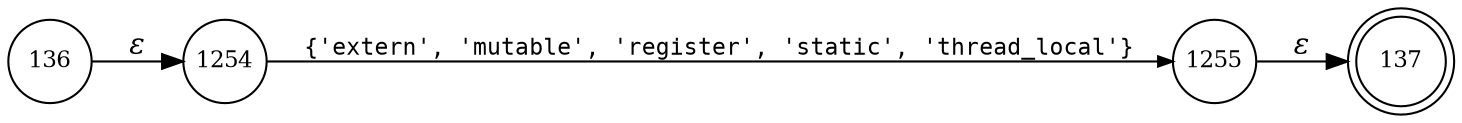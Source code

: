 digraph ATN {
rankdir=LR;
s137[fontsize=11, label="137", shape=doublecircle, fixedsize=true, width=.6];
s1254[fontsize=11,label="1254", shape=circle, fixedsize=true, width=.55, peripheries=1];
s1255[fontsize=11,label="1255", shape=circle, fixedsize=true, width=.55, peripheries=1];
s136[fontsize=11,label="136", shape=circle, fixedsize=true, width=.55, peripheries=1];
s136 -> s1254 [fontname="Times-Italic", label="&epsilon;"];
s1254 -> s1255 [fontsize=11, fontname="Courier", arrowsize=.7, label = "{'extern', 'mutable', 'register', 'static', 'thread_local'}", arrowhead = normal];
s1255 -> s137 [fontname="Times-Italic", label="&epsilon;"];
}